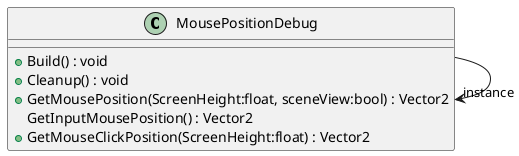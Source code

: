 @startuml
class MousePositionDebug {
    + Build() : void
    + Cleanup() : void
    + GetMousePosition(ScreenHeight:float, sceneView:bool) : Vector2
    GetInputMousePosition() : Vector2
    + GetMouseClickPosition(ScreenHeight:float) : Vector2
}
MousePositionDebug --> "instance" MousePositionDebug
@enduml
